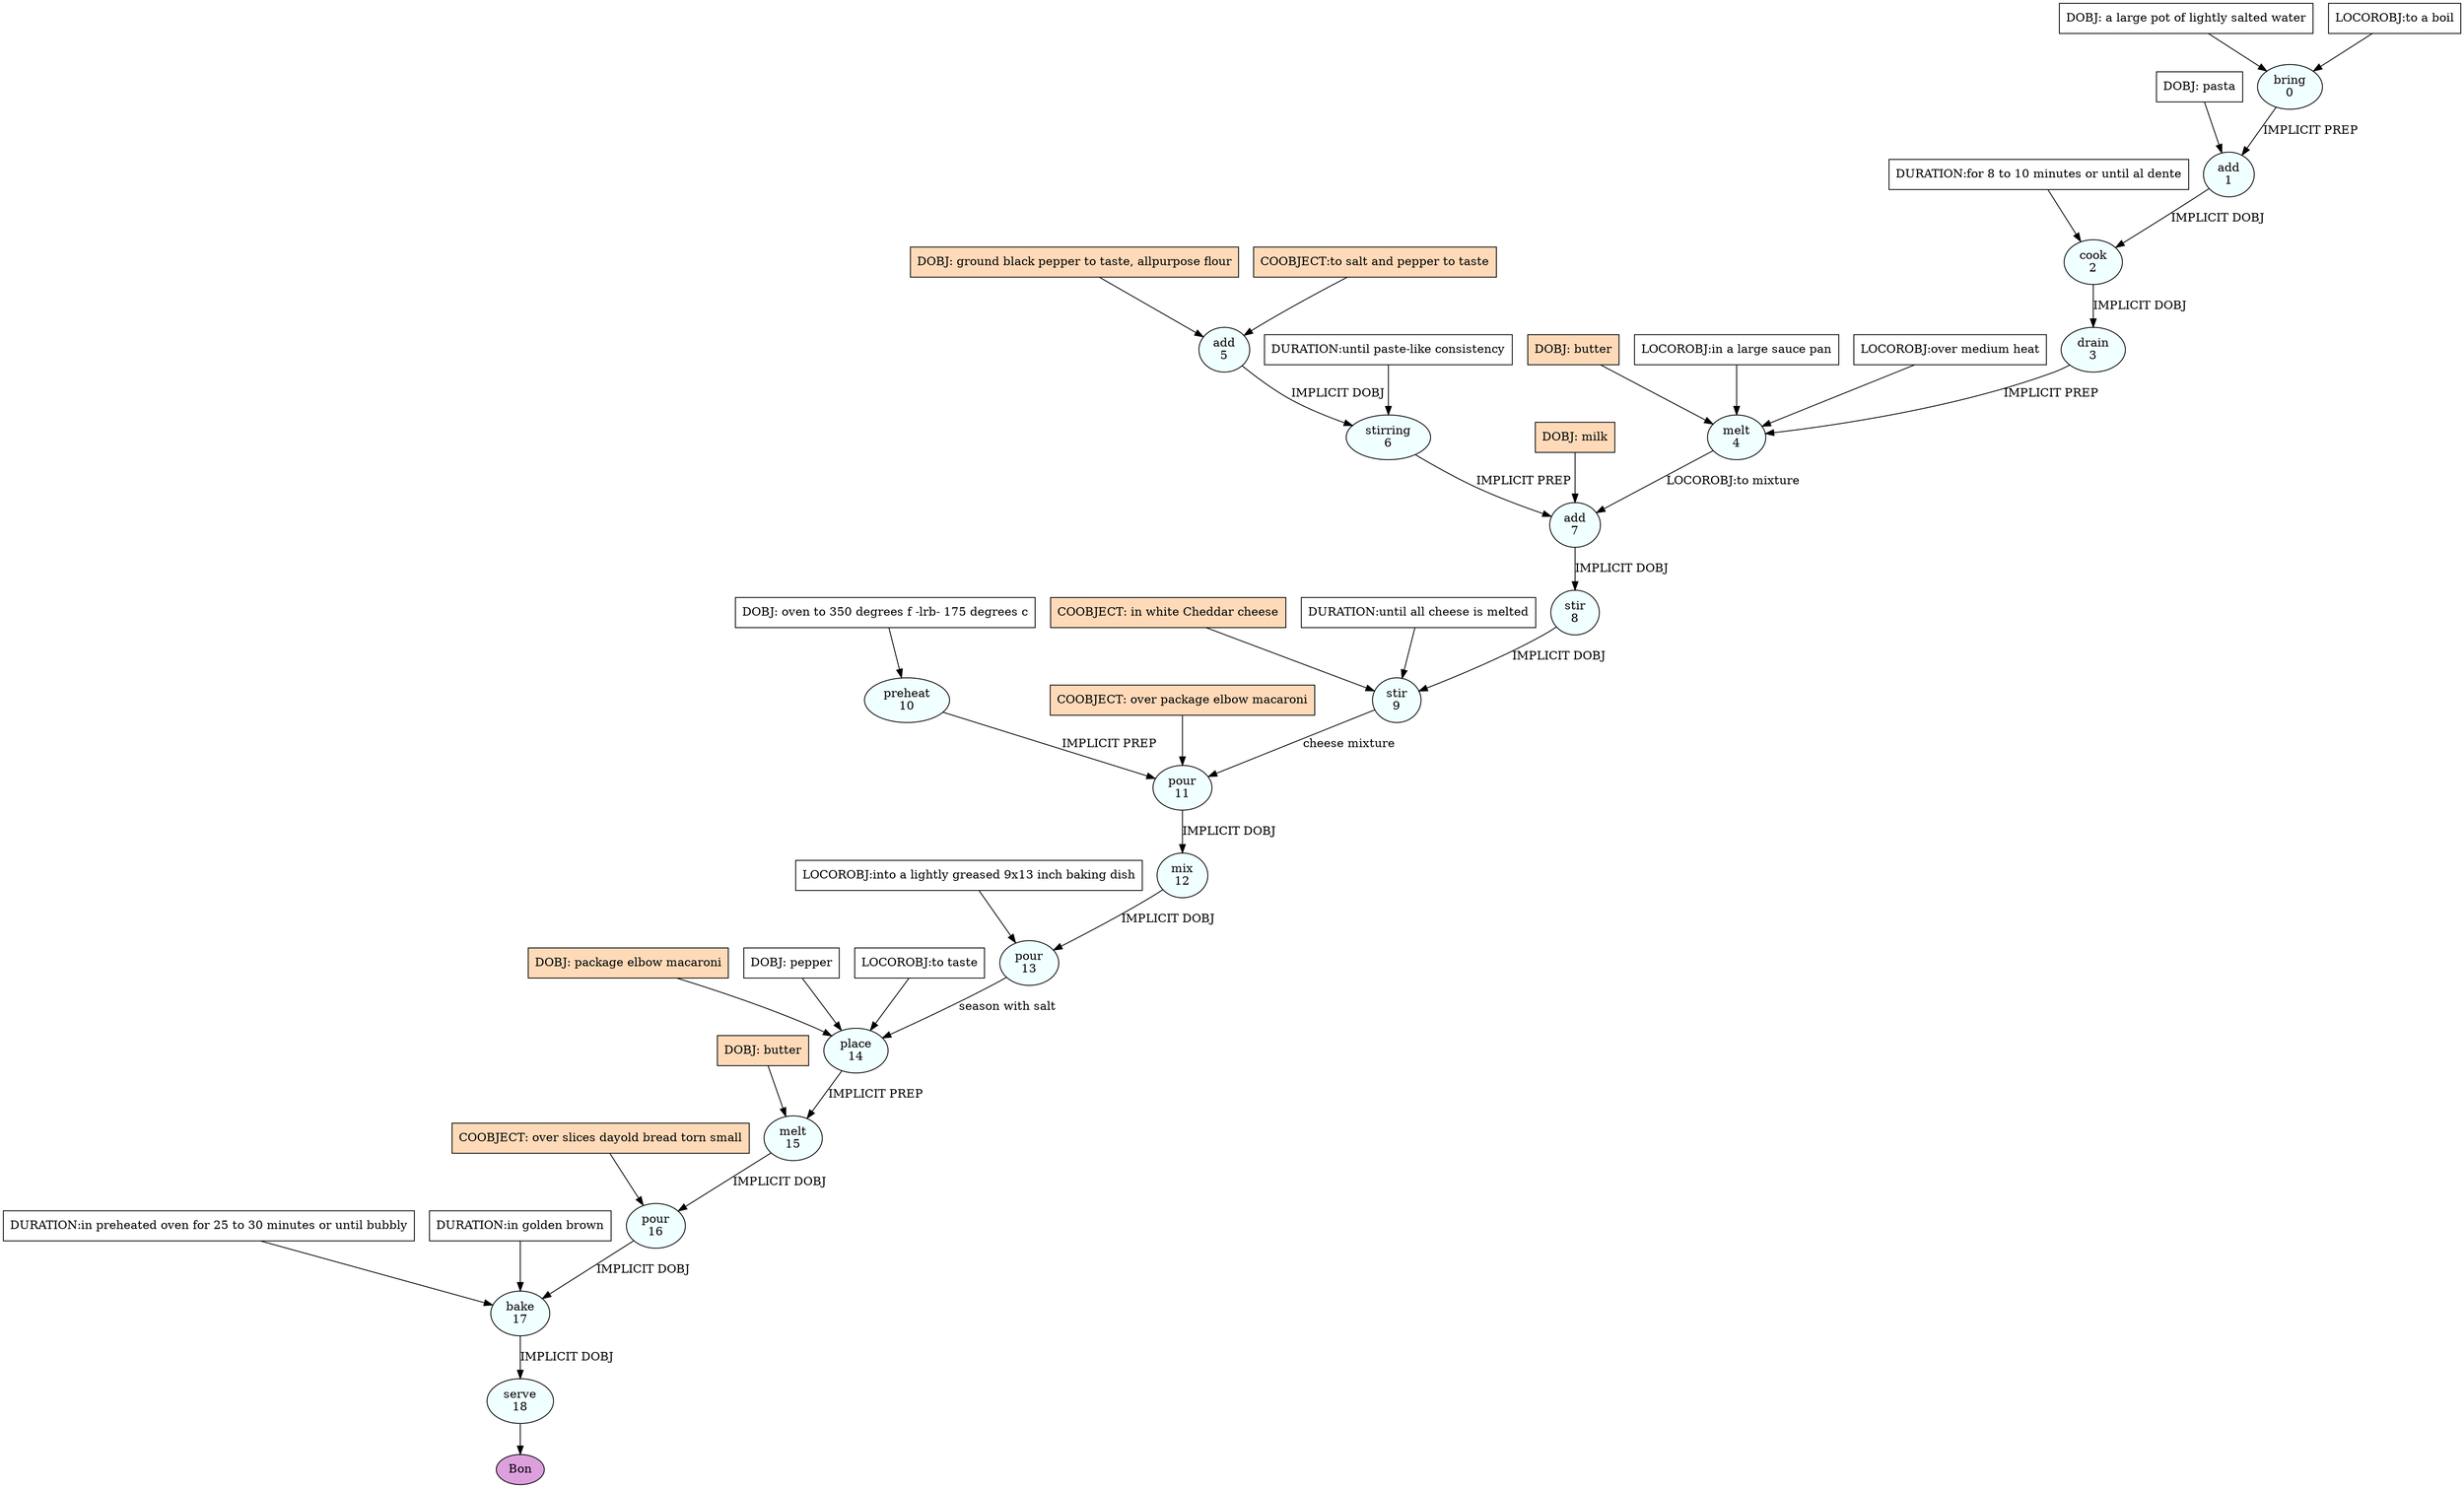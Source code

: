 digraph recipe {
E0[label="bring
0", shape=oval, style=filled, fillcolor=azure]
E1[label="add
1", shape=oval, style=filled, fillcolor=azure]
E2[label="cook
2", shape=oval, style=filled, fillcolor=azure]
E3[label="drain
3", shape=oval, style=filled, fillcolor=azure]
E4[label="melt
4", shape=oval, style=filled, fillcolor=azure]
E5[label="add
5", shape=oval, style=filled, fillcolor=azure]
E6[label="stirring
6", shape=oval, style=filled, fillcolor=azure]
E7[label="add
7", shape=oval, style=filled, fillcolor=azure]
E8[label="stir
8", shape=oval, style=filled, fillcolor=azure]
E9[label="stir
9", shape=oval, style=filled, fillcolor=azure]
E10[label="preheat
10", shape=oval, style=filled, fillcolor=azure]
E11[label="pour
11", shape=oval, style=filled, fillcolor=azure]
E12[label="mix
12", shape=oval, style=filled, fillcolor=azure]
E13[label="pour
13", shape=oval, style=filled, fillcolor=azure]
E14[label="place
14", shape=oval, style=filled, fillcolor=azure]
E15[label="melt
15", shape=oval, style=filled, fillcolor=azure]
E16[label="pour
16", shape=oval, style=filled, fillcolor=azure]
E17[label="bake
17", shape=oval, style=filled, fillcolor=azure]
E18[label="serve
18", shape=oval, style=filled, fillcolor=azure]
D0[label="DOBJ: a large pot of lightly salted water", shape=box, style=filled, fillcolor=white]
D0 -> E0
P0_0[label="LOCOROBJ:to a boil", shape=box, style=filled, fillcolor=white]
P0_0 -> E0
D10[label="DOBJ: oven to 350 degrees f -lrb- 175 degrees c", shape=box, style=filled, fillcolor=white]
D10 -> E10
D5[label="DOBJ: ground black pepper to taste, allpurpose flour", shape=box, style=filled, fillcolor=peachpuff]
D5 -> E5
P5_0[label="COOBJECT:to salt and pepper to taste", shape=box, style=filled, fillcolor=peachpuff]
P5_0 -> E5
D1_0[label="DOBJ: pasta", shape=box, style=filled, fillcolor=white]
D1_0 -> E1
E0 -> E1 [label="IMPLICIT PREP"]
E1 -> E2 [label="IMPLICIT DOBJ"]
P2_0_0[label="DURATION:for 8 to 10 minutes or until al dente", shape=box, style=filled, fillcolor=white]
P2_0_0 -> E2
E2 -> E3 [label="IMPLICIT DOBJ"]
D4_ing[label="DOBJ: butter", shape=box, style=filled, fillcolor=peachpuff]
D4_ing -> E4
E3 -> E4 [label="IMPLICIT PREP"]
P4_1_0[label="LOCOROBJ:in a large sauce pan", shape=box, style=filled, fillcolor=white]
P4_1_0 -> E4
P4_2_0[label="LOCOROBJ:over medium heat", shape=box, style=filled, fillcolor=white]
P4_2_0 -> E4
E5 -> E6 [label="IMPLICIT DOBJ"]
P6_0_0[label="DURATION:until paste-like consistency", shape=box, style=filled, fillcolor=white]
P6_0_0 -> E6
D7_ing[label="DOBJ: milk", shape=box, style=filled, fillcolor=peachpuff]
D7_ing -> E7
E6 -> E7 [label="IMPLICIT PREP"]
E4 -> E7 [label="LOCOROBJ:to mixture"]
E7 -> E8 [label="IMPLICIT DOBJ"]
E8 -> E9 [label="IMPLICIT DOBJ"]
P9_0_ing[label="COOBJECT: in white Cheddar cheese", shape=box, style=filled, fillcolor=peachpuff]
P9_0_ing -> E9
P9_1_0[label="DURATION:until all cheese is melted", shape=box, style=filled, fillcolor=white]
P9_1_0 -> E9
E9 -> E11 [label="cheese mixture"]
E10 -> E11 [label="IMPLICIT PREP"]
P11_1_ing[label="COOBJECT: over package elbow macaroni", shape=box, style=filled, fillcolor=peachpuff]
P11_1_ing -> E11
E11 -> E12 [label="IMPLICIT DOBJ"]
E12 -> E13 [label="IMPLICIT DOBJ"]
P13_0_0[label="LOCOROBJ:into a lightly greased 9x13 inch baking dish", shape=box, style=filled, fillcolor=white]
P13_0_0 -> E13
D14_ing[label="DOBJ: package elbow macaroni", shape=box, style=filled, fillcolor=peachpuff]
D14_ing -> E14
E13 -> E14 [label="season with salt"]
D14_1[label="DOBJ: pepper", shape=box, style=filled, fillcolor=white]
D14_1 -> E14
P14_0_0[label="LOCOROBJ:to taste", shape=box, style=filled, fillcolor=white]
P14_0_0 -> E14
D15_ing[label="DOBJ: butter", shape=box, style=filled, fillcolor=peachpuff]
D15_ing -> E15
E14 -> E15 [label="IMPLICIT PREP"]
E15 -> E16 [label="IMPLICIT DOBJ"]
P16_0_ing[label="COOBJECT: over slices dayold bread torn small", shape=box, style=filled, fillcolor=peachpuff]
P16_0_ing -> E16
E16 -> E17 [label="IMPLICIT DOBJ"]
P17_0_0[label="DURATION:in preheated oven for 25 to 30 minutes or until bubbly", shape=box, style=filled, fillcolor=white]
P17_0_0 -> E17
P17_0_1[label="DURATION:in golden brown", shape=box, style=filled, fillcolor=white]
P17_0_1 -> E17
E17 -> E18 [label="IMPLICIT DOBJ"]
EOR[label="Bon", shape=oval, style=filled, fillcolor=plum]
E18 -> EOR
}
